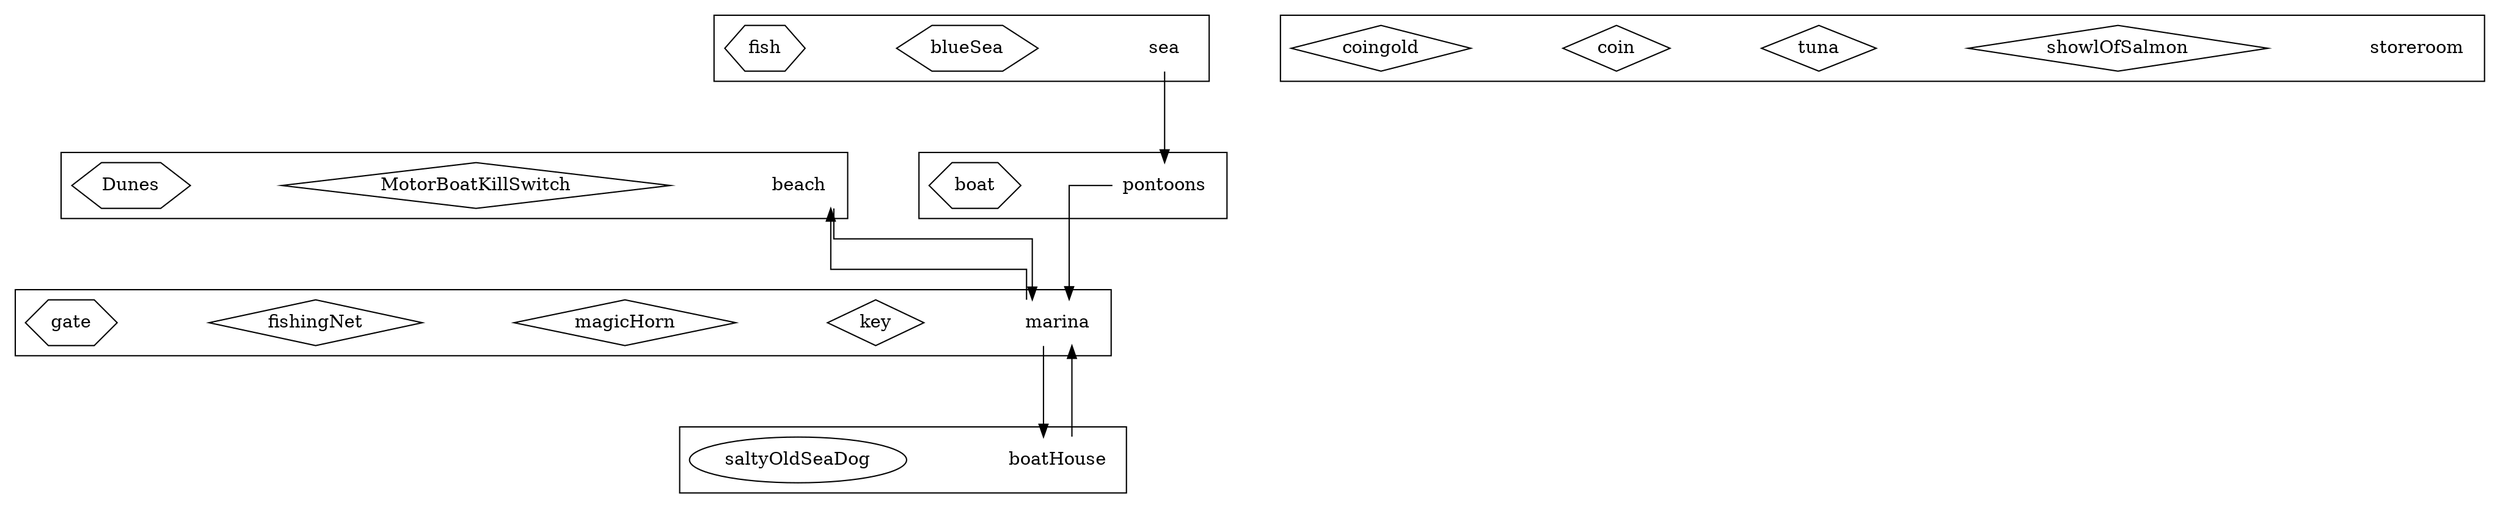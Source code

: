digraph layout {
    /* ortho splines just makes the arrows into straight lines (rather than curvy ones !) */
    splines = ortho;
    /* space everything out a bit to make it easier to see (for larger models) */
    graph [ranksep="1" nodesep="1"];
    node [shape = "rect"];

    subgraph locations {

        subgraph cluster001 {
            node [shape = "none"];
            beach [description = "A sandy Cornish Beach"];
            subgraph artefacts {
                node [shape = "diamond"];
                MotorBoatKillSwitch [description = "A red kill switch"];
            }
            subgraph furniture {
                node [shape = "hexagon"];
                Dunes [description = "yellow rolling sand dunes"];
            }
        }

        subgraph cluster002 {
            node [shape = "none"];
            marina [description = "a old marina "];
            subgraph artefacts {
                node [shape = "diamond"];
                key [description = "A rusty old key"];
                magicHorn [description = "A old horn said to call fish"];
                fishingNet [description = "A fishing net used to catch fish"];
            }
            subgraph furniture {
                node [shape = "hexagon"];
                gate [description = "a gate leading to the pontoons"];
            }
        }

        subgraph cluster003 {
            node [shape = "none"];
            boatHouse [description = "A dusty cellar"]
            subgraph characters {
                node [shape = "ellipse"];
                saltyOldSeaDog [description = "an old man beaten down by his time at sea"];
            }
        }

        subgraph cluster004 {
            node [shape = "none"];
            pontoons [description = "a wabble pontoon"]
            subgraph artefacts {
                node [shape = "diamond"];
            }
            subgraph furniture {
            node [shape = "hexagon"];
                boat [description = "a rusty old tin fisher boat"];
            }
        }

        subgraph cluster005 {
            node [shape = "none"];
            sea [description = "a deep dark blue sea with the costline within view"]
            subgraph furniture {
                node [shape = "hexagon"];
                blueSea [description = "blue sea"];
                fish [description = "Salmon swimming beneath the waves"];
            }
        }

        subgraph cluster999 {
            node [shape = "none"];
            storeroom [description = "Storage for any entities not placed in the game"]
            subgraph characters {
                node [shape = "ellipse"];
            }
            subgraph artefacts {
            node [shape = "diamond"];
                showlOfSalmon [description = "a showl of sammon"];
                tuna [description = "a silver fish"];
                coin [description = "coin"];
                coingold [description = "gold coin"];
            }
            subgraph furniture {
                node [shape = "hexagon"];
            }
        }

    }

    subgraph paths {
        beach -> marina;
        marina -> beach;
        marina -> boatHouse;
        pontoons -> marina;
        boatHouse -> marina;
        sea -> pontoons;
    }

}
